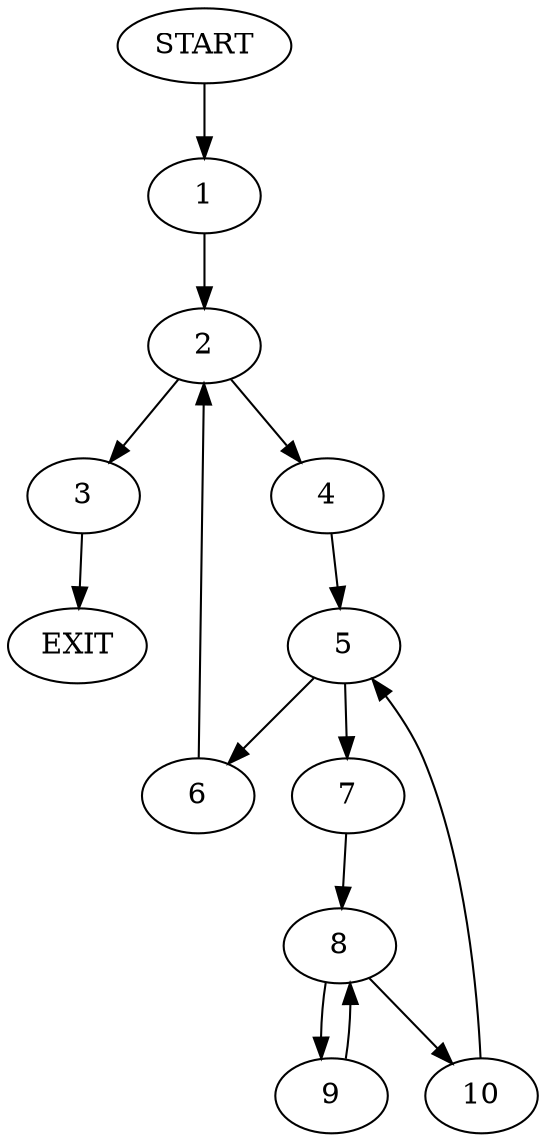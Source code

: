 digraph {
0 [label="START"]
11 [label="EXIT"]
0 -> 1
1 -> 2
2 -> 3
2 -> 4
4 -> 5
3 -> 11
5 -> 6
5 -> 7
6 -> 2
7 -> 8
8 -> 9
8 -> 10
10 -> 5
9 -> 8
}

